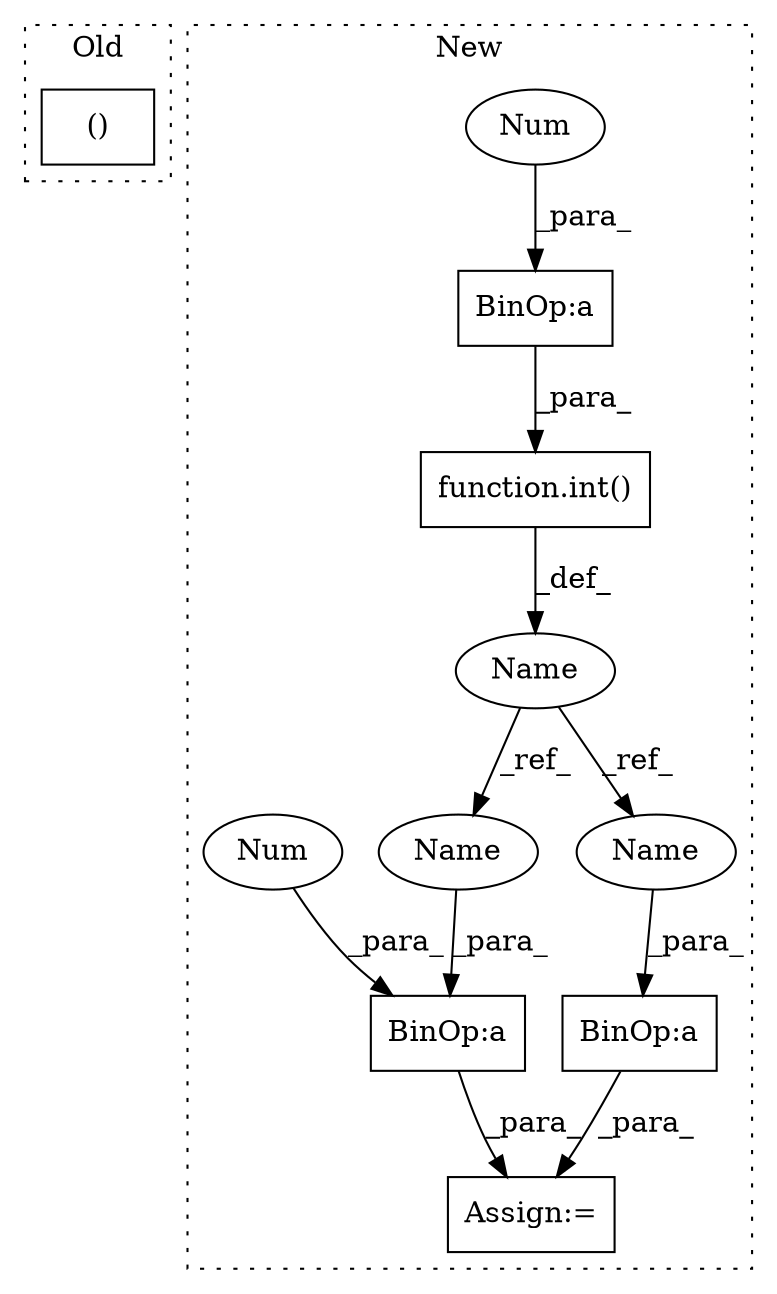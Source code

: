 digraph G {
subgraph cluster0 {
1 [label="()" a="54" s="742" l="50" shape="box"];
label = "Old";
style="dotted";
}
subgraph cluster1 {
2 [label="function.int()" a="75" s="388,414" l="4,1" shape="box"];
3 [label="BinOp:a" a="82" s="410" l="2" shape="box"];
4 [label="Num" a="76" s="412" l="1" shape="ellipse"];
5 [label="Assign:=" a="68" s="434" l="3" shape="box"];
6 [label="BinOp:a" a="82" s="494" l="1" shape="box"];
7 [label="Num" a="76" s="495" l="1" shape="ellipse"];
8 [label="BinOp:a" a="82" s="513" l="2" shape="box"];
9 [label="Name" a="87" s="561" l="1" shape="ellipse"];
10 [label="Name" a="87" s="493" l="1" shape="ellipse"];
11 [label="Name" a="87" s="515" l="1" shape="ellipse"];
label = "New";
style="dotted";
}
2 -> 9 [label="_def_"];
3 -> 2 [label="_para_"];
4 -> 3 [label="_para_"];
6 -> 5 [label="_para_"];
7 -> 6 [label="_para_"];
8 -> 5 [label="_para_"];
9 -> 11 [label="_ref_"];
9 -> 10 [label="_ref_"];
10 -> 6 [label="_para_"];
11 -> 8 [label="_para_"];
}